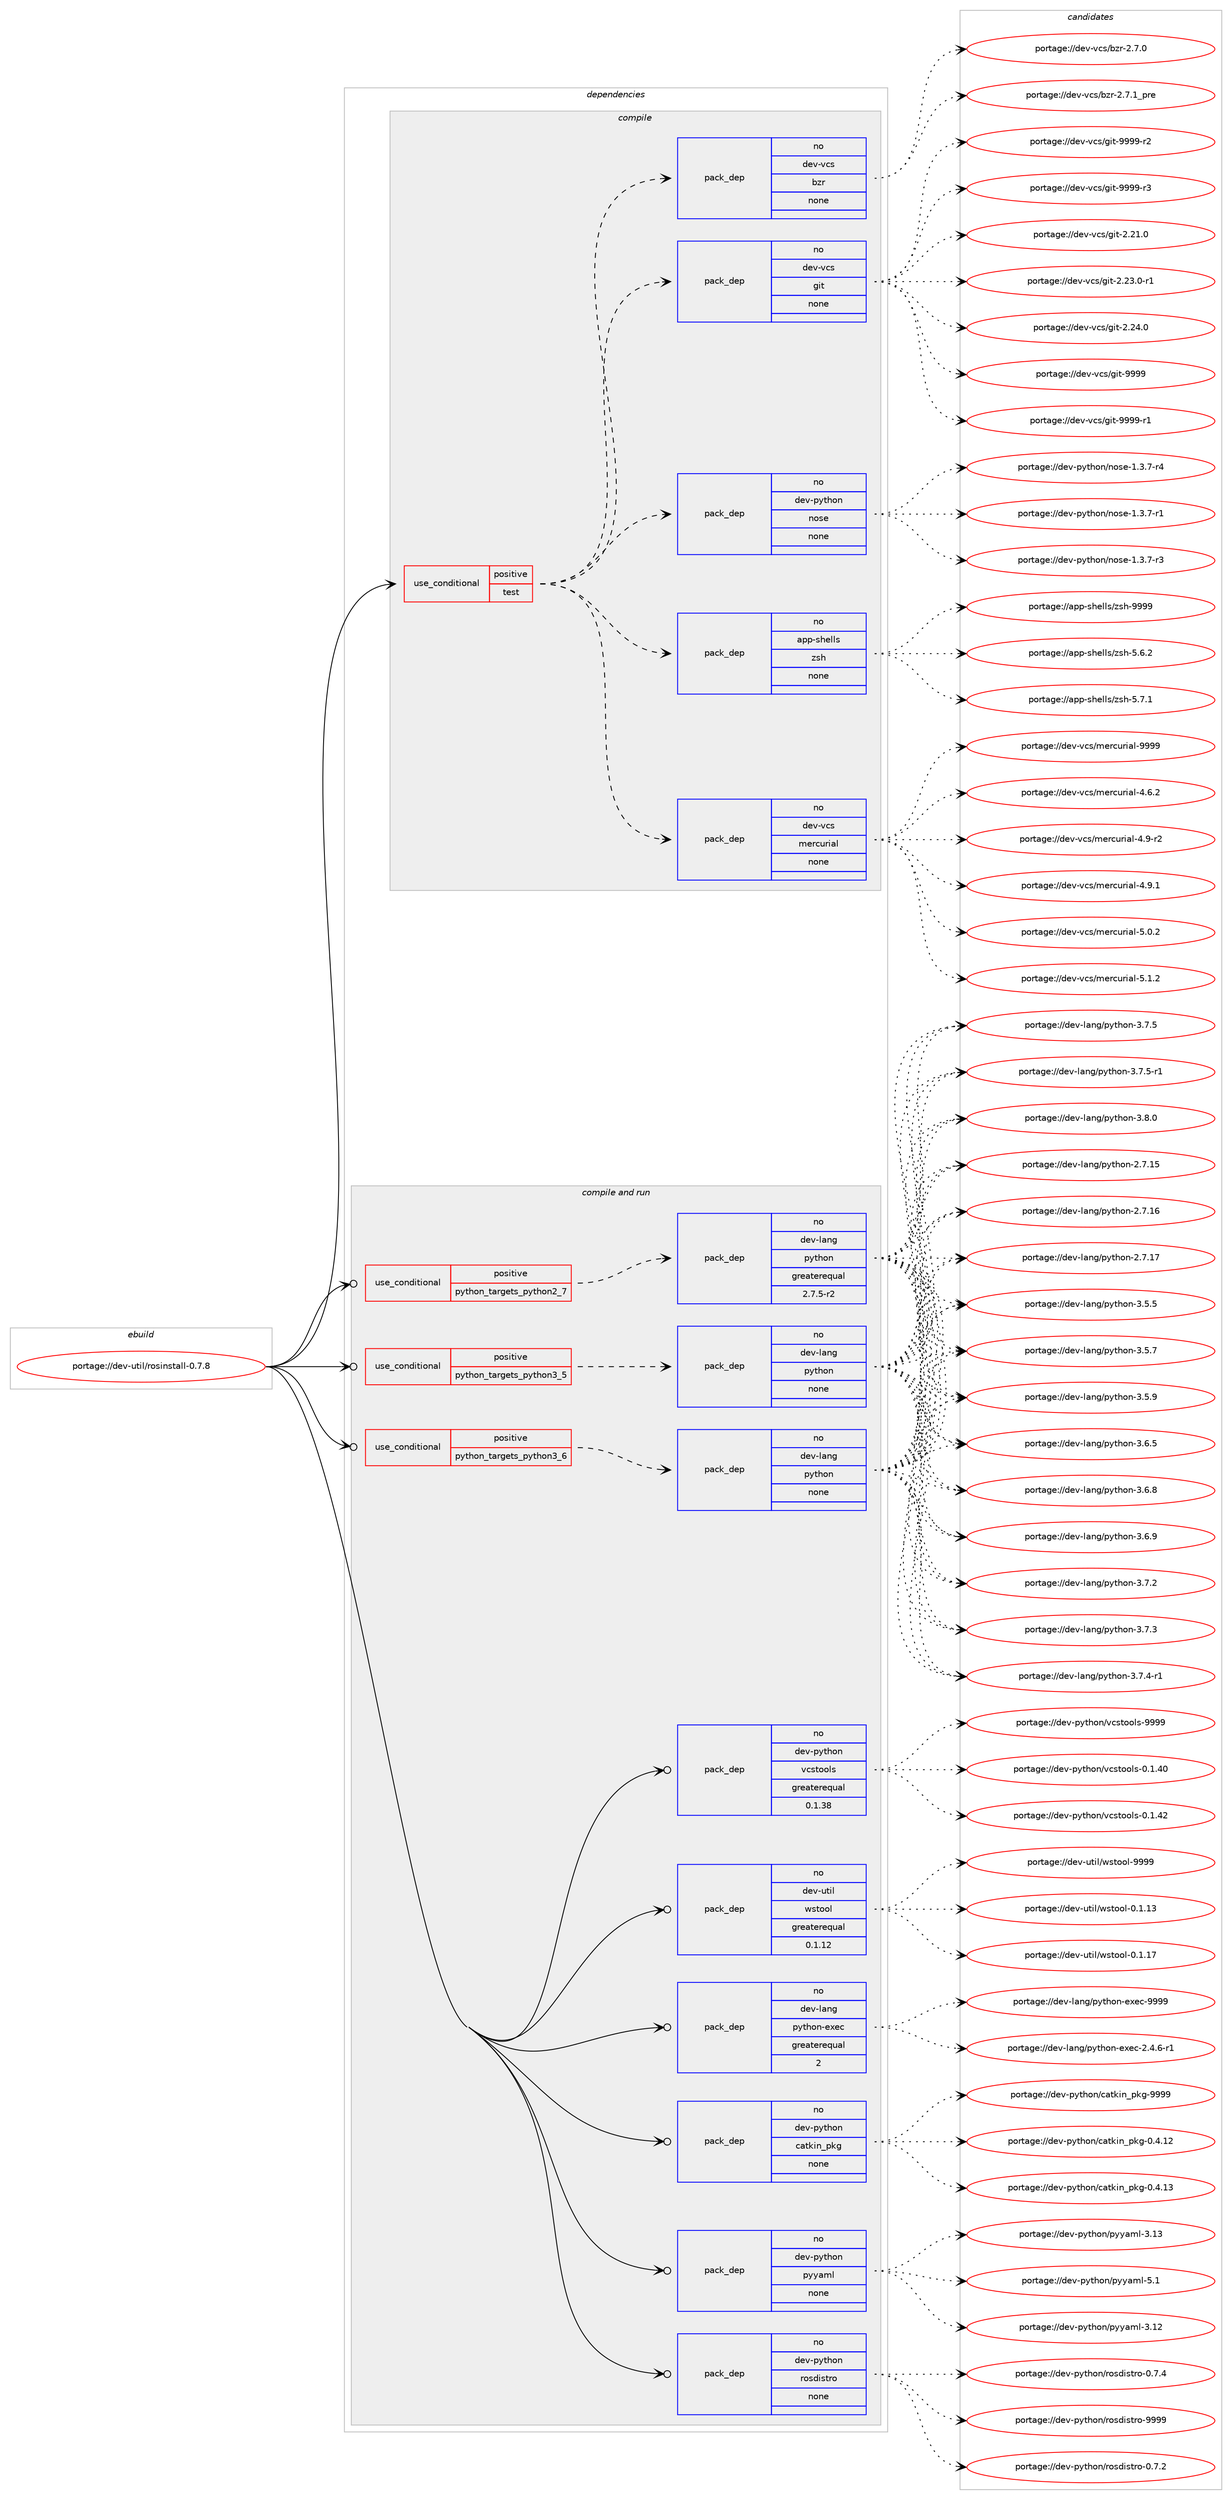 digraph prolog {

# *************
# Graph options
# *************

newrank=true;
concentrate=true;
compound=true;
graph [rankdir=LR,fontname=Helvetica,fontsize=10,ranksep=1.5];#, ranksep=2.5, nodesep=0.2];
edge  [arrowhead=vee];
node  [fontname=Helvetica,fontsize=10];

# **********
# The ebuild
# **********

subgraph cluster_leftcol {
color=gray;
rank=same;
label=<<i>ebuild</i>>;
id [label="portage://dev-util/rosinstall-0.7.8", color=red, width=4, href="../dev-util/rosinstall-0.7.8.svg"];
}

# ****************
# The dependencies
# ****************

subgraph cluster_midcol {
color=gray;
label=<<i>dependencies</i>>;
subgraph cluster_compile {
fillcolor="#eeeeee";
style=filled;
label=<<i>compile</i>>;
subgraph cond71745 {
dependency265033 [label=<<TABLE BORDER="0" CELLBORDER="1" CELLSPACING="0" CELLPADDING="4"><TR><TD ROWSPAN="3" CELLPADDING="10">use_conditional</TD></TR><TR><TD>positive</TD></TR><TR><TD>test</TD></TR></TABLE>>, shape=none, color=red];
subgraph pack189588 {
dependency265034 [label=<<TABLE BORDER="0" CELLBORDER="1" CELLSPACING="0" CELLPADDING="4" WIDTH="220"><TR><TD ROWSPAN="6" CELLPADDING="30">pack_dep</TD></TR><TR><TD WIDTH="110">no</TD></TR><TR><TD>dev-python</TD></TR><TR><TD>nose</TD></TR><TR><TD>none</TD></TR><TR><TD></TD></TR></TABLE>>, shape=none, color=blue];
}
dependency265033:e -> dependency265034:w [weight=20,style="dashed",arrowhead="vee"];
subgraph pack189589 {
dependency265035 [label=<<TABLE BORDER="0" CELLBORDER="1" CELLSPACING="0" CELLPADDING="4" WIDTH="220"><TR><TD ROWSPAN="6" CELLPADDING="30">pack_dep</TD></TR><TR><TD WIDTH="110">no</TD></TR><TR><TD>dev-vcs</TD></TR><TR><TD>git</TD></TR><TR><TD>none</TD></TR><TR><TD></TD></TR></TABLE>>, shape=none, color=blue];
}
dependency265033:e -> dependency265035:w [weight=20,style="dashed",arrowhead="vee"];
subgraph pack189590 {
dependency265036 [label=<<TABLE BORDER="0" CELLBORDER="1" CELLSPACING="0" CELLPADDING="4" WIDTH="220"><TR><TD ROWSPAN="6" CELLPADDING="30">pack_dep</TD></TR><TR><TD WIDTH="110">no</TD></TR><TR><TD>dev-vcs</TD></TR><TR><TD>bzr</TD></TR><TR><TD>none</TD></TR><TR><TD></TD></TR></TABLE>>, shape=none, color=blue];
}
dependency265033:e -> dependency265036:w [weight=20,style="dashed",arrowhead="vee"];
subgraph pack189591 {
dependency265037 [label=<<TABLE BORDER="0" CELLBORDER="1" CELLSPACING="0" CELLPADDING="4" WIDTH="220"><TR><TD ROWSPAN="6" CELLPADDING="30">pack_dep</TD></TR><TR><TD WIDTH="110">no</TD></TR><TR><TD>dev-vcs</TD></TR><TR><TD>mercurial</TD></TR><TR><TD>none</TD></TR><TR><TD></TD></TR></TABLE>>, shape=none, color=blue];
}
dependency265033:e -> dependency265037:w [weight=20,style="dashed",arrowhead="vee"];
subgraph pack189592 {
dependency265038 [label=<<TABLE BORDER="0" CELLBORDER="1" CELLSPACING="0" CELLPADDING="4" WIDTH="220"><TR><TD ROWSPAN="6" CELLPADDING="30">pack_dep</TD></TR><TR><TD WIDTH="110">no</TD></TR><TR><TD>app-shells</TD></TR><TR><TD>zsh</TD></TR><TR><TD>none</TD></TR><TR><TD></TD></TR></TABLE>>, shape=none, color=blue];
}
dependency265033:e -> dependency265038:w [weight=20,style="dashed",arrowhead="vee"];
}
id:e -> dependency265033:w [weight=20,style="solid",arrowhead="vee"];
}
subgraph cluster_compileandrun {
fillcolor="#eeeeee";
style=filled;
label=<<i>compile and run</i>>;
subgraph cond71746 {
dependency265039 [label=<<TABLE BORDER="0" CELLBORDER="1" CELLSPACING="0" CELLPADDING="4"><TR><TD ROWSPAN="3" CELLPADDING="10">use_conditional</TD></TR><TR><TD>positive</TD></TR><TR><TD>python_targets_python2_7</TD></TR></TABLE>>, shape=none, color=red];
subgraph pack189593 {
dependency265040 [label=<<TABLE BORDER="0" CELLBORDER="1" CELLSPACING="0" CELLPADDING="4" WIDTH="220"><TR><TD ROWSPAN="6" CELLPADDING="30">pack_dep</TD></TR><TR><TD WIDTH="110">no</TD></TR><TR><TD>dev-lang</TD></TR><TR><TD>python</TD></TR><TR><TD>greaterequal</TD></TR><TR><TD>2.7.5-r2</TD></TR></TABLE>>, shape=none, color=blue];
}
dependency265039:e -> dependency265040:w [weight=20,style="dashed",arrowhead="vee"];
}
id:e -> dependency265039:w [weight=20,style="solid",arrowhead="odotvee"];
subgraph cond71747 {
dependency265041 [label=<<TABLE BORDER="0" CELLBORDER="1" CELLSPACING="0" CELLPADDING="4"><TR><TD ROWSPAN="3" CELLPADDING="10">use_conditional</TD></TR><TR><TD>positive</TD></TR><TR><TD>python_targets_python3_5</TD></TR></TABLE>>, shape=none, color=red];
subgraph pack189594 {
dependency265042 [label=<<TABLE BORDER="0" CELLBORDER="1" CELLSPACING="0" CELLPADDING="4" WIDTH="220"><TR><TD ROWSPAN="6" CELLPADDING="30">pack_dep</TD></TR><TR><TD WIDTH="110">no</TD></TR><TR><TD>dev-lang</TD></TR><TR><TD>python</TD></TR><TR><TD>none</TD></TR><TR><TD></TD></TR></TABLE>>, shape=none, color=blue];
}
dependency265041:e -> dependency265042:w [weight=20,style="dashed",arrowhead="vee"];
}
id:e -> dependency265041:w [weight=20,style="solid",arrowhead="odotvee"];
subgraph cond71748 {
dependency265043 [label=<<TABLE BORDER="0" CELLBORDER="1" CELLSPACING="0" CELLPADDING="4"><TR><TD ROWSPAN="3" CELLPADDING="10">use_conditional</TD></TR><TR><TD>positive</TD></TR><TR><TD>python_targets_python3_6</TD></TR></TABLE>>, shape=none, color=red];
subgraph pack189595 {
dependency265044 [label=<<TABLE BORDER="0" CELLBORDER="1" CELLSPACING="0" CELLPADDING="4" WIDTH="220"><TR><TD ROWSPAN="6" CELLPADDING="30">pack_dep</TD></TR><TR><TD WIDTH="110">no</TD></TR><TR><TD>dev-lang</TD></TR><TR><TD>python</TD></TR><TR><TD>none</TD></TR><TR><TD></TD></TR></TABLE>>, shape=none, color=blue];
}
dependency265043:e -> dependency265044:w [weight=20,style="dashed",arrowhead="vee"];
}
id:e -> dependency265043:w [weight=20,style="solid",arrowhead="odotvee"];
subgraph pack189596 {
dependency265045 [label=<<TABLE BORDER="0" CELLBORDER="1" CELLSPACING="0" CELLPADDING="4" WIDTH="220"><TR><TD ROWSPAN="6" CELLPADDING="30">pack_dep</TD></TR><TR><TD WIDTH="110">no</TD></TR><TR><TD>dev-lang</TD></TR><TR><TD>python-exec</TD></TR><TR><TD>greaterequal</TD></TR><TR><TD>2</TD></TR></TABLE>>, shape=none, color=blue];
}
id:e -> dependency265045:w [weight=20,style="solid",arrowhead="odotvee"];
subgraph pack189597 {
dependency265046 [label=<<TABLE BORDER="0" CELLBORDER="1" CELLSPACING="0" CELLPADDING="4" WIDTH="220"><TR><TD ROWSPAN="6" CELLPADDING="30">pack_dep</TD></TR><TR><TD WIDTH="110">no</TD></TR><TR><TD>dev-python</TD></TR><TR><TD>catkin_pkg</TD></TR><TR><TD>none</TD></TR><TR><TD></TD></TR></TABLE>>, shape=none, color=blue];
}
id:e -> dependency265046:w [weight=20,style="solid",arrowhead="odotvee"];
subgraph pack189598 {
dependency265047 [label=<<TABLE BORDER="0" CELLBORDER="1" CELLSPACING="0" CELLPADDING="4" WIDTH="220"><TR><TD ROWSPAN="6" CELLPADDING="30">pack_dep</TD></TR><TR><TD WIDTH="110">no</TD></TR><TR><TD>dev-python</TD></TR><TR><TD>pyyaml</TD></TR><TR><TD>none</TD></TR><TR><TD></TD></TR></TABLE>>, shape=none, color=blue];
}
id:e -> dependency265047:w [weight=20,style="solid",arrowhead="odotvee"];
subgraph pack189599 {
dependency265048 [label=<<TABLE BORDER="0" CELLBORDER="1" CELLSPACING="0" CELLPADDING="4" WIDTH="220"><TR><TD ROWSPAN="6" CELLPADDING="30">pack_dep</TD></TR><TR><TD WIDTH="110">no</TD></TR><TR><TD>dev-python</TD></TR><TR><TD>rosdistro</TD></TR><TR><TD>none</TD></TR><TR><TD></TD></TR></TABLE>>, shape=none, color=blue];
}
id:e -> dependency265048:w [weight=20,style="solid",arrowhead="odotvee"];
subgraph pack189600 {
dependency265049 [label=<<TABLE BORDER="0" CELLBORDER="1" CELLSPACING="0" CELLPADDING="4" WIDTH="220"><TR><TD ROWSPAN="6" CELLPADDING="30">pack_dep</TD></TR><TR><TD WIDTH="110">no</TD></TR><TR><TD>dev-python</TD></TR><TR><TD>vcstools</TD></TR><TR><TD>greaterequal</TD></TR><TR><TD>0.1.38</TD></TR></TABLE>>, shape=none, color=blue];
}
id:e -> dependency265049:w [weight=20,style="solid",arrowhead="odotvee"];
subgraph pack189601 {
dependency265050 [label=<<TABLE BORDER="0" CELLBORDER="1" CELLSPACING="0" CELLPADDING="4" WIDTH="220"><TR><TD ROWSPAN="6" CELLPADDING="30">pack_dep</TD></TR><TR><TD WIDTH="110">no</TD></TR><TR><TD>dev-util</TD></TR><TR><TD>wstool</TD></TR><TR><TD>greaterequal</TD></TR><TR><TD>0.1.12</TD></TR></TABLE>>, shape=none, color=blue];
}
id:e -> dependency265050:w [weight=20,style="solid",arrowhead="odotvee"];
}
subgraph cluster_run {
fillcolor="#eeeeee";
style=filled;
label=<<i>run</i>>;
}
}

# **************
# The candidates
# **************

subgraph cluster_choices {
rank=same;
color=gray;
label=<<i>candidates</i>>;

subgraph choice189588 {
color=black;
nodesep=1;
choiceportage10010111845112121116104111110471101111151014549465146554511449 [label="portage://dev-python/nose-1.3.7-r1", color=red, width=4,href="../dev-python/nose-1.3.7-r1.svg"];
choiceportage10010111845112121116104111110471101111151014549465146554511451 [label="portage://dev-python/nose-1.3.7-r3", color=red, width=4,href="../dev-python/nose-1.3.7-r3.svg"];
choiceportage10010111845112121116104111110471101111151014549465146554511452 [label="portage://dev-python/nose-1.3.7-r4", color=red, width=4,href="../dev-python/nose-1.3.7-r4.svg"];
dependency265034:e -> choiceportage10010111845112121116104111110471101111151014549465146554511449:w [style=dotted,weight="100"];
dependency265034:e -> choiceportage10010111845112121116104111110471101111151014549465146554511451:w [style=dotted,weight="100"];
dependency265034:e -> choiceportage10010111845112121116104111110471101111151014549465146554511452:w [style=dotted,weight="100"];
}
subgraph choice189589 {
color=black;
nodesep=1;
choiceportage10010111845118991154710310511645504650494648 [label="portage://dev-vcs/git-2.21.0", color=red, width=4,href="../dev-vcs/git-2.21.0.svg"];
choiceportage100101118451189911547103105116455046505146484511449 [label="portage://dev-vcs/git-2.23.0-r1", color=red, width=4,href="../dev-vcs/git-2.23.0-r1.svg"];
choiceportage10010111845118991154710310511645504650524648 [label="portage://dev-vcs/git-2.24.0", color=red, width=4,href="../dev-vcs/git-2.24.0.svg"];
choiceportage1001011184511899115471031051164557575757 [label="portage://dev-vcs/git-9999", color=red, width=4,href="../dev-vcs/git-9999.svg"];
choiceportage10010111845118991154710310511645575757574511449 [label="portage://dev-vcs/git-9999-r1", color=red, width=4,href="../dev-vcs/git-9999-r1.svg"];
choiceportage10010111845118991154710310511645575757574511450 [label="portage://dev-vcs/git-9999-r2", color=red, width=4,href="../dev-vcs/git-9999-r2.svg"];
choiceportage10010111845118991154710310511645575757574511451 [label="portage://dev-vcs/git-9999-r3", color=red, width=4,href="../dev-vcs/git-9999-r3.svg"];
dependency265035:e -> choiceportage10010111845118991154710310511645504650494648:w [style=dotted,weight="100"];
dependency265035:e -> choiceportage100101118451189911547103105116455046505146484511449:w [style=dotted,weight="100"];
dependency265035:e -> choiceportage10010111845118991154710310511645504650524648:w [style=dotted,weight="100"];
dependency265035:e -> choiceportage1001011184511899115471031051164557575757:w [style=dotted,weight="100"];
dependency265035:e -> choiceportage10010111845118991154710310511645575757574511449:w [style=dotted,weight="100"];
dependency265035:e -> choiceportage10010111845118991154710310511645575757574511450:w [style=dotted,weight="100"];
dependency265035:e -> choiceportage10010111845118991154710310511645575757574511451:w [style=dotted,weight="100"];
}
subgraph choice189590 {
color=black;
nodesep=1;
choiceportage10010111845118991154798122114455046554648 [label="portage://dev-vcs/bzr-2.7.0", color=red, width=4,href="../dev-vcs/bzr-2.7.0.svg"];
choiceportage1001011184511899115479812211445504655464995112114101 [label="portage://dev-vcs/bzr-2.7.1_pre", color=red, width=4,href="../dev-vcs/bzr-2.7.1_pre.svg"];
dependency265036:e -> choiceportage10010111845118991154798122114455046554648:w [style=dotted,weight="100"];
dependency265036:e -> choiceportage1001011184511899115479812211445504655464995112114101:w [style=dotted,weight="100"];
}
subgraph choice189591 {
color=black;
nodesep=1;
choiceportage1001011184511899115471091011149911711410597108455246544650 [label="portage://dev-vcs/mercurial-4.6.2", color=red, width=4,href="../dev-vcs/mercurial-4.6.2.svg"];
choiceportage1001011184511899115471091011149911711410597108455246574511450 [label="portage://dev-vcs/mercurial-4.9-r2", color=red, width=4,href="../dev-vcs/mercurial-4.9-r2.svg"];
choiceportage1001011184511899115471091011149911711410597108455246574649 [label="portage://dev-vcs/mercurial-4.9.1", color=red, width=4,href="../dev-vcs/mercurial-4.9.1.svg"];
choiceportage1001011184511899115471091011149911711410597108455346484650 [label="portage://dev-vcs/mercurial-5.0.2", color=red, width=4,href="../dev-vcs/mercurial-5.0.2.svg"];
choiceportage1001011184511899115471091011149911711410597108455346494650 [label="portage://dev-vcs/mercurial-5.1.2", color=red, width=4,href="../dev-vcs/mercurial-5.1.2.svg"];
choiceportage10010111845118991154710910111499117114105971084557575757 [label="portage://dev-vcs/mercurial-9999", color=red, width=4,href="../dev-vcs/mercurial-9999.svg"];
dependency265037:e -> choiceportage1001011184511899115471091011149911711410597108455246544650:w [style=dotted,weight="100"];
dependency265037:e -> choiceportage1001011184511899115471091011149911711410597108455246574511450:w [style=dotted,weight="100"];
dependency265037:e -> choiceportage1001011184511899115471091011149911711410597108455246574649:w [style=dotted,weight="100"];
dependency265037:e -> choiceportage1001011184511899115471091011149911711410597108455346484650:w [style=dotted,weight="100"];
dependency265037:e -> choiceportage1001011184511899115471091011149911711410597108455346494650:w [style=dotted,weight="100"];
dependency265037:e -> choiceportage10010111845118991154710910111499117114105971084557575757:w [style=dotted,weight="100"];
}
subgraph choice189592 {
color=black;
nodesep=1;
choiceportage971121124511510410110810811547122115104455346544650 [label="portage://app-shells/zsh-5.6.2", color=red, width=4,href="../app-shells/zsh-5.6.2.svg"];
choiceportage971121124511510410110810811547122115104455346554649 [label="portage://app-shells/zsh-5.7.1", color=red, width=4,href="../app-shells/zsh-5.7.1.svg"];
choiceportage9711211245115104101108108115471221151044557575757 [label="portage://app-shells/zsh-9999", color=red, width=4,href="../app-shells/zsh-9999.svg"];
dependency265038:e -> choiceportage971121124511510410110810811547122115104455346544650:w [style=dotted,weight="100"];
dependency265038:e -> choiceportage971121124511510410110810811547122115104455346554649:w [style=dotted,weight="100"];
dependency265038:e -> choiceportage9711211245115104101108108115471221151044557575757:w [style=dotted,weight="100"];
}
subgraph choice189593 {
color=black;
nodesep=1;
choiceportage10010111845108971101034711212111610411111045504655464953 [label="portage://dev-lang/python-2.7.15", color=red, width=4,href="../dev-lang/python-2.7.15.svg"];
choiceportage10010111845108971101034711212111610411111045504655464954 [label="portage://dev-lang/python-2.7.16", color=red, width=4,href="../dev-lang/python-2.7.16.svg"];
choiceportage10010111845108971101034711212111610411111045504655464955 [label="portage://dev-lang/python-2.7.17", color=red, width=4,href="../dev-lang/python-2.7.17.svg"];
choiceportage100101118451089711010347112121116104111110455146534653 [label="portage://dev-lang/python-3.5.5", color=red, width=4,href="../dev-lang/python-3.5.5.svg"];
choiceportage100101118451089711010347112121116104111110455146534655 [label="portage://dev-lang/python-3.5.7", color=red, width=4,href="../dev-lang/python-3.5.7.svg"];
choiceportage100101118451089711010347112121116104111110455146534657 [label="portage://dev-lang/python-3.5.9", color=red, width=4,href="../dev-lang/python-3.5.9.svg"];
choiceportage100101118451089711010347112121116104111110455146544653 [label="portage://dev-lang/python-3.6.5", color=red, width=4,href="../dev-lang/python-3.6.5.svg"];
choiceportage100101118451089711010347112121116104111110455146544656 [label="portage://dev-lang/python-3.6.8", color=red, width=4,href="../dev-lang/python-3.6.8.svg"];
choiceportage100101118451089711010347112121116104111110455146544657 [label="portage://dev-lang/python-3.6.9", color=red, width=4,href="../dev-lang/python-3.6.9.svg"];
choiceportage100101118451089711010347112121116104111110455146554650 [label="portage://dev-lang/python-3.7.2", color=red, width=4,href="../dev-lang/python-3.7.2.svg"];
choiceportage100101118451089711010347112121116104111110455146554651 [label="portage://dev-lang/python-3.7.3", color=red, width=4,href="../dev-lang/python-3.7.3.svg"];
choiceportage1001011184510897110103471121211161041111104551465546524511449 [label="portage://dev-lang/python-3.7.4-r1", color=red, width=4,href="../dev-lang/python-3.7.4-r1.svg"];
choiceportage100101118451089711010347112121116104111110455146554653 [label="portage://dev-lang/python-3.7.5", color=red, width=4,href="../dev-lang/python-3.7.5.svg"];
choiceportage1001011184510897110103471121211161041111104551465546534511449 [label="portage://dev-lang/python-3.7.5-r1", color=red, width=4,href="../dev-lang/python-3.7.5-r1.svg"];
choiceportage100101118451089711010347112121116104111110455146564648 [label="portage://dev-lang/python-3.8.0", color=red, width=4,href="../dev-lang/python-3.8.0.svg"];
dependency265040:e -> choiceportage10010111845108971101034711212111610411111045504655464953:w [style=dotted,weight="100"];
dependency265040:e -> choiceportage10010111845108971101034711212111610411111045504655464954:w [style=dotted,weight="100"];
dependency265040:e -> choiceportage10010111845108971101034711212111610411111045504655464955:w [style=dotted,weight="100"];
dependency265040:e -> choiceportage100101118451089711010347112121116104111110455146534653:w [style=dotted,weight="100"];
dependency265040:e -> choiceportage100101118451089711010347112121116104111110455146534655:w [style=dotted,weight="100"];
dependency265040:e -> choiceportage100101118451089711010347112121116104111110455146534657:w [style=dotted,weight="100"];
dependency265040:e -> choiceportage100101118451089711010347112121116104111110455146544653:w [style=dotted,weight="100"];
dependency265040:e -> choiceportage100101118451089711010347112121116104111110455146544656:w [style=dotted,weight="100"];
dependency265040:e -> choiceportage100101118451089711010347112121116104111110455146544657:w [style=dotted,weight="100"];
dependency265040:e -> choiceportage100101118451089711010347112121116104111110455146554650:w [style=dotted,weight="100"];
dependency265040:e -> choiceportage100101118451089711010347112121116104111110455146554651:w [style=dotted,weight="100"];
dependency265040:e -> choiceportage1001011184510897110103471121211161041111104551465546524511449:w [style=dotted,weight="100"];
dependency265040:e -> choiceportage100101118451089711010347112121116104111110455146554653:w [style=dotted,weight="100"];
dependency265040:e -> choiceportage1001011184510897110103471121211161041111104551465546534511449:w [style=dotted,weight="100"];
dependency265040:e -> choiceportage100101118451089711010347112121116104111110455146564648:w [style=dotted,weight="100"];
}
subgraph choice189594 {
color=black;
nodesep=1;
choiceportage10010111845108971101034711212111610411111045504655464953 [label="portage://dev-lang/python-2.7.15", color=red, width=4,href="../dev-lang/python-2.7.15.svg"];
choiceportage10010111845108971101034711212111610411111045504655464954 [label="portage://dev-lang/python-2.7.16", color=red, width=4,href="../dev-lang/python-2.7.16.svg"];
choiceportage10010111845108971101034711212111610411111045504655464955 [label="portage://dev-lang/python-2.7.17", color=red, width=4,href="../dev-lang/python-2.7.17.svg"];
choiceportage100101118451089711010347112121116104111110455146534653 [label="portage://dev-lang/python-3.5.5", color=red, width=4,href="../dev-lang/python-3.5.5.svg"];
choiceportage100101118451089711010347112121116104111110455146534655 [label="portage://dev-lang/python-3.5.7", color=red, width=4,href="../dev-lang/python-3.5.7.svg"];
choiceportage100101118451089711010347112121116104111110455146534657 [label="portage://dev-lang/python-3.5.9", color=red, width=4,href="../dev-lang/python-3.5.9.svg"];
choiceportage100101118451089711010347112121116104111110455146544653 [label="portage://dev-lang/python-3.6.5", color=red, width=4,href="../dev-lang/python-3.6.5.svg"];
choiceportage100101118451089711010347112121116104111110455146544656 [label="portage://dev-lang/python-3.6.8", color=red, width=4,href="../dev-lang/python-3.6.8.svg"];
choiceportage100101118451089711010347112121116104111110455146544657 [label="portage://dev-lang/python-3.6.9", color=red, width=4,href="../dev-lang/python-3.6.9.svg"];
choiceportage100101118451089711010347112121116104111110455146554650 [label="portage://dev-lang/python-3.7.2", color=red, width=4,href="../dev-lang/python-3.7.2.svg"];
choiceportage100101118451089711010347112121116104111110455146554651 [label="portage://dev-lang/python-3.7.3", color=red, width=4,href="../dev-lang/python-3.7.3.svg"];
choiceportage1001011184510897110103471121211161041111104551465546524511449 [label="portage://dev-lang/python-3.7.4-r1", color=red, width=4,href="../dev-lang/python-3.7.4-r1.svg"];
choiceportage100101118451089711010347112121116104111110455146554653 [label="portage://dev-lang/python-3.7.5", color=red, width=4,href="../dev-lang/python-3.7.5.svg"];
choiceportage1001011184510897110103471121211161041111104551465546534511449 [label="portage://dev-lang/python-3.7.5-r1", color=red, width=4,href="../dev-lang/python-3.7.5-r1.svg"];
choiceportage100101118451089711010347112121116104111110455146564648 [label="portage://dev-lang/python-3.8.0", color=red, width=4,href="../dev-lang/python-3.8.0.svg"];
dependency265042:e -> choiceportage10010111845108971101034711212111610411111045504655464953:w [style=dotted,weight="100"];
dependency265042:e -> choiceportage10010111845108971101034711212111610411111045504655464954:w [style=dotted,weight="100"];
dependency265042:e -> choiceportage10010111845108971101034711212111610411111045504655464955:w [style=dotted,weight="100"];
dependency265042:e -> choiceportage100101118451089711010347112121116104111110455146534653:w [style=dotted,weight="100"];
dependency265042:e -> choiceportage100101118451089711010347112121116104111110455146534655:w [style=dotted,weight="100"];
dependency265042:e -> choiceportage100101118451089711010347112121116104111110455146534657:w [style=dotted,weight="100"];
dependency265042:e -> choiceportage100101118451089711010347112121116104111110455146544653:w [style=dotted,weight="100"];
dependency265042:e -> choiceportage100101118451089711010347112121116104111110455146544656:w [style=dotted,weight="100"];
dependency265042:e -> choiceportage100101118451089711010347112121116104111110455146544657:w [style=dotted,weight="100"];
dependency265042:e -> choiceportage100101118451089711010347112121116104111110455146554650:w [style=dotted,weight="100"];
dependency265042:e -> choiceportage100101118451089711010347112121116104111110455146554651:w [style=dotted,weight="100"];
dependency265042:e -> choiceportage1001011184510897110103471121211161041111104551465546524511449:w [style=dotted,weight="100"];
dependency265042:e -> choiceportage100101118451089711010347112121116104111110455146554653:w [style=dotted,weight="100"];
dependency265042:e -> choiceportage1001011184510897110103471121211161041111104551465546534511449:w [style=dotted,weight="100"];
dependency265042:e -> choiceportage100101118451089711010347112121116104111110455146564648:w [style=dotted,weight="100"];
}
subgraph choice189595 {
color=black;
nodesep=1;
choiceportage10010111845108971101034711212111610411111045504655464953 [label="portage://dev-lang/python-2.7.15", color=red, width=4,href="../dev-lang/python-2.7.15.svg"];
choiceportage10010111845108971101034711212111610411111045504655464954 [label="portage://dev-lang/python-2.7.16", color=red, width=4,href="../dev-lang/python-2.7.16.svg"];
choiceportage10010111845108971101034711212111610411111045504655464955 [label="portage://dev-lang/python-2.7.17", color=red, width=4,href="../dev-lang/python-2.7.17.svg"];
choiceportage100101118451089711010347112121116104111110455146534653 [label="portage://dev-lang/python-3.5.5", color=red, width=4,href="../dev-lang/python-3.5.5.svg"];
choiceportage100101118451089711010347112121116104111110455146534655 [label="portage://dev-lang/python-3.5.7", color=red, width=4,href="../dev-lang/python-3.5.7.svg"];
choiceportage100101118451089711010347112121116104111110455146534657 [label="portage://dev-lang/python-3.5.9", color=red, width=4,href="../dev-lang/python-3.5.9.svg"];
choiceportage100101118451089711010347112121116104111110455146544653 [label="portage://dev-lang/python-3.6.5", color=red, width=4,href="../dev-lang/python-3.6.5.svg"];
choiceportage100101118451089711010347112121116104111110455146544656 [label="portage://dev-lang/python-3.6.8", color=red, width=4,href="../dev-lang/python-3.6.8.svg"];
choiceportage100101118451089711010347112121116104111110455146544657 [label="portage://dev-lang/python-3.6.9", color=red, width=4,href="../dev-lang/python-3.6.9.svg"];
choiceportage100101118451089711010347112121116104111110455146554650 [label="portage://dev-lang/python-3.7.2", color=red, width=4,href="../dev-lang/python-3.7.2.svg"];
choiceportage100101118451089711010347112121116104111110455146554651 [label="portage://dev-lang/python-3.7.3", color=red, width=4,href="../dev-lang/python-3.7.3.svg"];
choiceportage1001011184510897110103471121211161041111104551465546524511449 [label="portage://dev-lang/python-3.7.4-r1", color=red, width=4,href="../dev-lang/python-3.7.4-r1.svg"];
choiceportage100101118451089711010347112121116104111110455146554653 [label="portage://dev-lang/python-3.7.5", color=red, width=4,href="../dev-lang/python-3.7.5.svg"];
choiceportage1001011184510897110103471121211161041111104551465546534511449 [label="portage://dev-lang/python-3.7.5-r1", color=red, width=4,href="../dev-lang/python-3.7.5-r1.svg"];
choiceportage100101118451089711010347112121116104111110455146564648 [label="portage://dev-lang/python-3.8.0", color=red, width=4,href="../dev-lang/python-3.8.0.svg"];
dependency265044:e -> choiceportage10010111845108971101034711212111610411111045504655464953:w [style=dotted,weight="100"];
dependency265044:e -> choiceportage10010111845108971101034711212111610411111045504655464954:w [style=dotted,weight="100"];
dependency265044:e -> choiceportage10010111845108971101034711212111610411111045504655464955:w [style=dotted,weight="100"];
dependency265044:e -> choiceportage100101118451089711010347112121116104111110455146534653:w [style=dotted,weight="100"];
dependency265044:e -> choiceportage100101118451089711010347112121116104111110455146534655:w [style=dotted,weight="100"];
dependency265044:e -> choiceportage100101118451089711010347112121116104111110455146534657:w [style=dotted,weight="100"];
dependency265044:e -> choiceportage100101118451089711010347112121116104111110455146544653:w [style=dotted,weight="100"];
dependency265044:e -> choiceportage100101118451089711010347112121116104111110455146544656:w [style=dotted,weight="100"];
dependency265044:e -> choiceportage100101118451089711010347112121116104111110455146544657:w [style=dotted,weight="100"];
dependency265044:e -> choiceportage100101118451089711010347112121116104111110455146554650:w [style=dotted,weight="100"];
dependency265044:e -> choiceportage100101118451089711010347112121116104111110455146554651:w [style=dotted,weight="100"];
dependency265044:e -> choiceportage1001011184510897110103471121211161041111104551465546524511449:w [style=dotted,weight="100"];
dependency265044:e -> choiceportage100101118451089711010347112121116104111110455146554653:w [style=dotted,weight="100"];
dependency265044:e -> choiceportage1001011184510897110103471121211161041111104551465546534511449:w [style=dotted,weight="100"];
dependency265044:e -> choiceportage100101118451089711010347112121116104111110455146564648:w [style=dotted,weight="100"];
}
subgraph choice189596 {
color=black;
nodesep=1;
choiceportage10010111845108971101034711212111610411111045101120101994550465246544511449 [label="portage://dev-lang/python-exec-2.4.6-r1", color=red, width=4,href="../dev-lang/python-exec-2.4.6-r1.svg"];
choiceportage10010111845108971101034711212111610411111045101120101994557575757 [label="portage://dev-lang/python-exec-9999", color=red, width=4,href="../dev-lang/python-exec-9999.svg"];
dependency265045:e -> choiceportage10010111845108971101034711212111610411111045101120101994550465246544511449:w [style=dotted,weight="100"];
dependency265045:e -> choiceportage10010111845108971101034711212111610411111045101120101994557575757:w [style=dotted,weight="100"];
}
subgraph choice189597 {
color=black;
nodesep=1;
choiceportage100101118451121211161041111104799971161071051109511210710345484652464950 [label="portage://dev-python/catkin_pkg-0.4.12", color=red, width=4,href="../dev-python/catkin_pkg-0.4.12.svg"];
choiceportage100101118451121211161041111104799971161071051109511210710345484652464951 [label="portage://dev-python/catkin_pkg-0.4.13", color=red, width=4,href="../dev-python/catkin_pkg-0.4.13.svg"];
choiceportage10010111845112121116104111110479997116107105110951121071034557575757 [label="portage://dev-python/catkin_pkg-9999", color=red, width=4,href="../dev-python/catkin_pkg-9999.svg"];
dependency265046:e -> choiceportage100101118451121211161041111104799971161071051109511210710345484652464950:w [style=dotted,weight="100"];
dependency265046:e -> choiceportage100101118451121211161041111104799971161071051109511210710345484652464951:w [style=dotted,weight="100"];
dependency265046:e -> choiceportage10010111845112121116104111110479997116107105110951121071034557575757:w [style=dotted,weight="100"];
}
subgraph choice189598 {
color=black;
nodesep=1;
choiceportage1001011184511212111610411111047112121121971091084551464950 [label="portage://dev-python/pyyaml-3.12", color=red, width=4,href="../dev-python/pyyaml-3.12.svg"];
choiceportage1001011184511212111610411111047112121121971091084551464951 [label="portage://dev-python/pyyaml-3.13", color=red, width=4,href="../dev-python/pyyaml-3.13.svg"];
choiceportage10010111845112121116104111110471121211219710910845534649 [label="portage://dev-python/pyyaml-5.1", color=red, width=4,href="../dev-python/pyyaml-5.1.svg"];
dependency265047:e -> choiceportage1001011184511212111610411111047112121121971091084551464950:w [style=dotted,weight="100"];
dependency265047:e -> choiceportage1001011184511212111610411111047112121121971091084551464951:w [style=dotted,weight="100"];
dependency265047:e -> choiceportage10010111845112121116104111110471121211219710910845534649:w [style=dotted,weight="100"];
}
subgraph choice189599 {
color=black;
nodesep=1;
choiceportage1001011184511212111610411111047114111115100105115116114111454846554650 [label="portage://dev-python/rosdistro-0.7.2", color=red, width=4,href="../dev-python/rosdistro-0.7.2.svg"];
choiceportage1001011184511212111610411111047114111115100105115116114111454846554652 [label="portage://dev-python/rosdistro-0.7.4", color=red, width=4,href="../dev-python/rosdistro-0.7.4.svg"];
choiceportage10010111845112121116104111110471141111151001051151161141114557575757 [label="portage://dev-python/rosdistro-9999", color=red, width=4,href="../dev-python/rosdistro-9999.svg"];
dependency265048:e -> choiceportage1001011184511212111610411111047114111115100105115116114111454846554650:w [style=dotted,weight="100"];
dependency265048:e -> choiceportage1001011184511212111610411111047114111115100105115116114111454846554652:w [style=dotted,weight="100"];
dependency265048:e -> choiceportage10010111845112121116104111110471141111151001051151161141114557575757:w [style=dotted,weight="100"];
}
subgraph choice189600 {
color=black;
nodesep=1;
choiceportage10010111845112121116104111110471189911511611111110811545484649465248 [label="portage://dev-python/vcstools-0.1.40", color=red, width=4,href="../dev-python/vcstools-0.1.40.svg"];
choiceportage10010111845112121116104111110471189911511611111110811545484649465250 [label="portage://dev-python/vcstools-0.1.42", color=red, width=4,href="../dev-python/vcstools-0.1.42.svg"];
choiceportage1001011184511212111610411111047118991151161111111081154557575757 [label="portage://dev-python/vcstools-9999", color=red, width=4,href="../dev-python/vcstools-9999.svg"];
dependency265049:e -> choiceportage10010111845112121116104111110471189911511611111110811545484649465248:w [style=dotted,weight="100"];
dependency265049:e -> choiceportage10010111845112121116104111110471189911511611111110811545484649465250:w [style=dotted,weight="100"];
dependency265049:e -> choiceportage1001011184511212111610411111047118991151161111111081154557575757:w [style=dotted,weight="100"];
}
subgraph choice189601 {
color=black;
nodesep=1;
choiceportage100101118451171161051084711911511611111110845484649464951 [label="portage://dev-util/wstool-0.1.13", color=red, width=4,href="../dev-util/wstool-0.1.13.svg"];
choiceportage100101118451171161051084711911511611111110845484649464955 [label="portage://dev-util/wstool-0.1.17", color=red, width=4,href="../dev-util/wstool-0.1.17.svg"];
choiceportage10010111845117116105108471191151161111111084557575757 [label="portage://dev-util/wstool-9999", color=red, width=4,href="../dev-util/wstool-9999.svg"];
dependency265050:e -> choiceportage100101118451171161051084711911511611111110845484649464951:w [style=dotted,weight="100"];
dependency265050:e -> choiceportage100101118451171161051084711911511611111110845484649464955:w [style=dotted,weight="100"];
dependency265050:e -> choiceportage10010111845117116105108471191151161111111084557575757:w [style=dotted,weight="100"];
}
}

}
